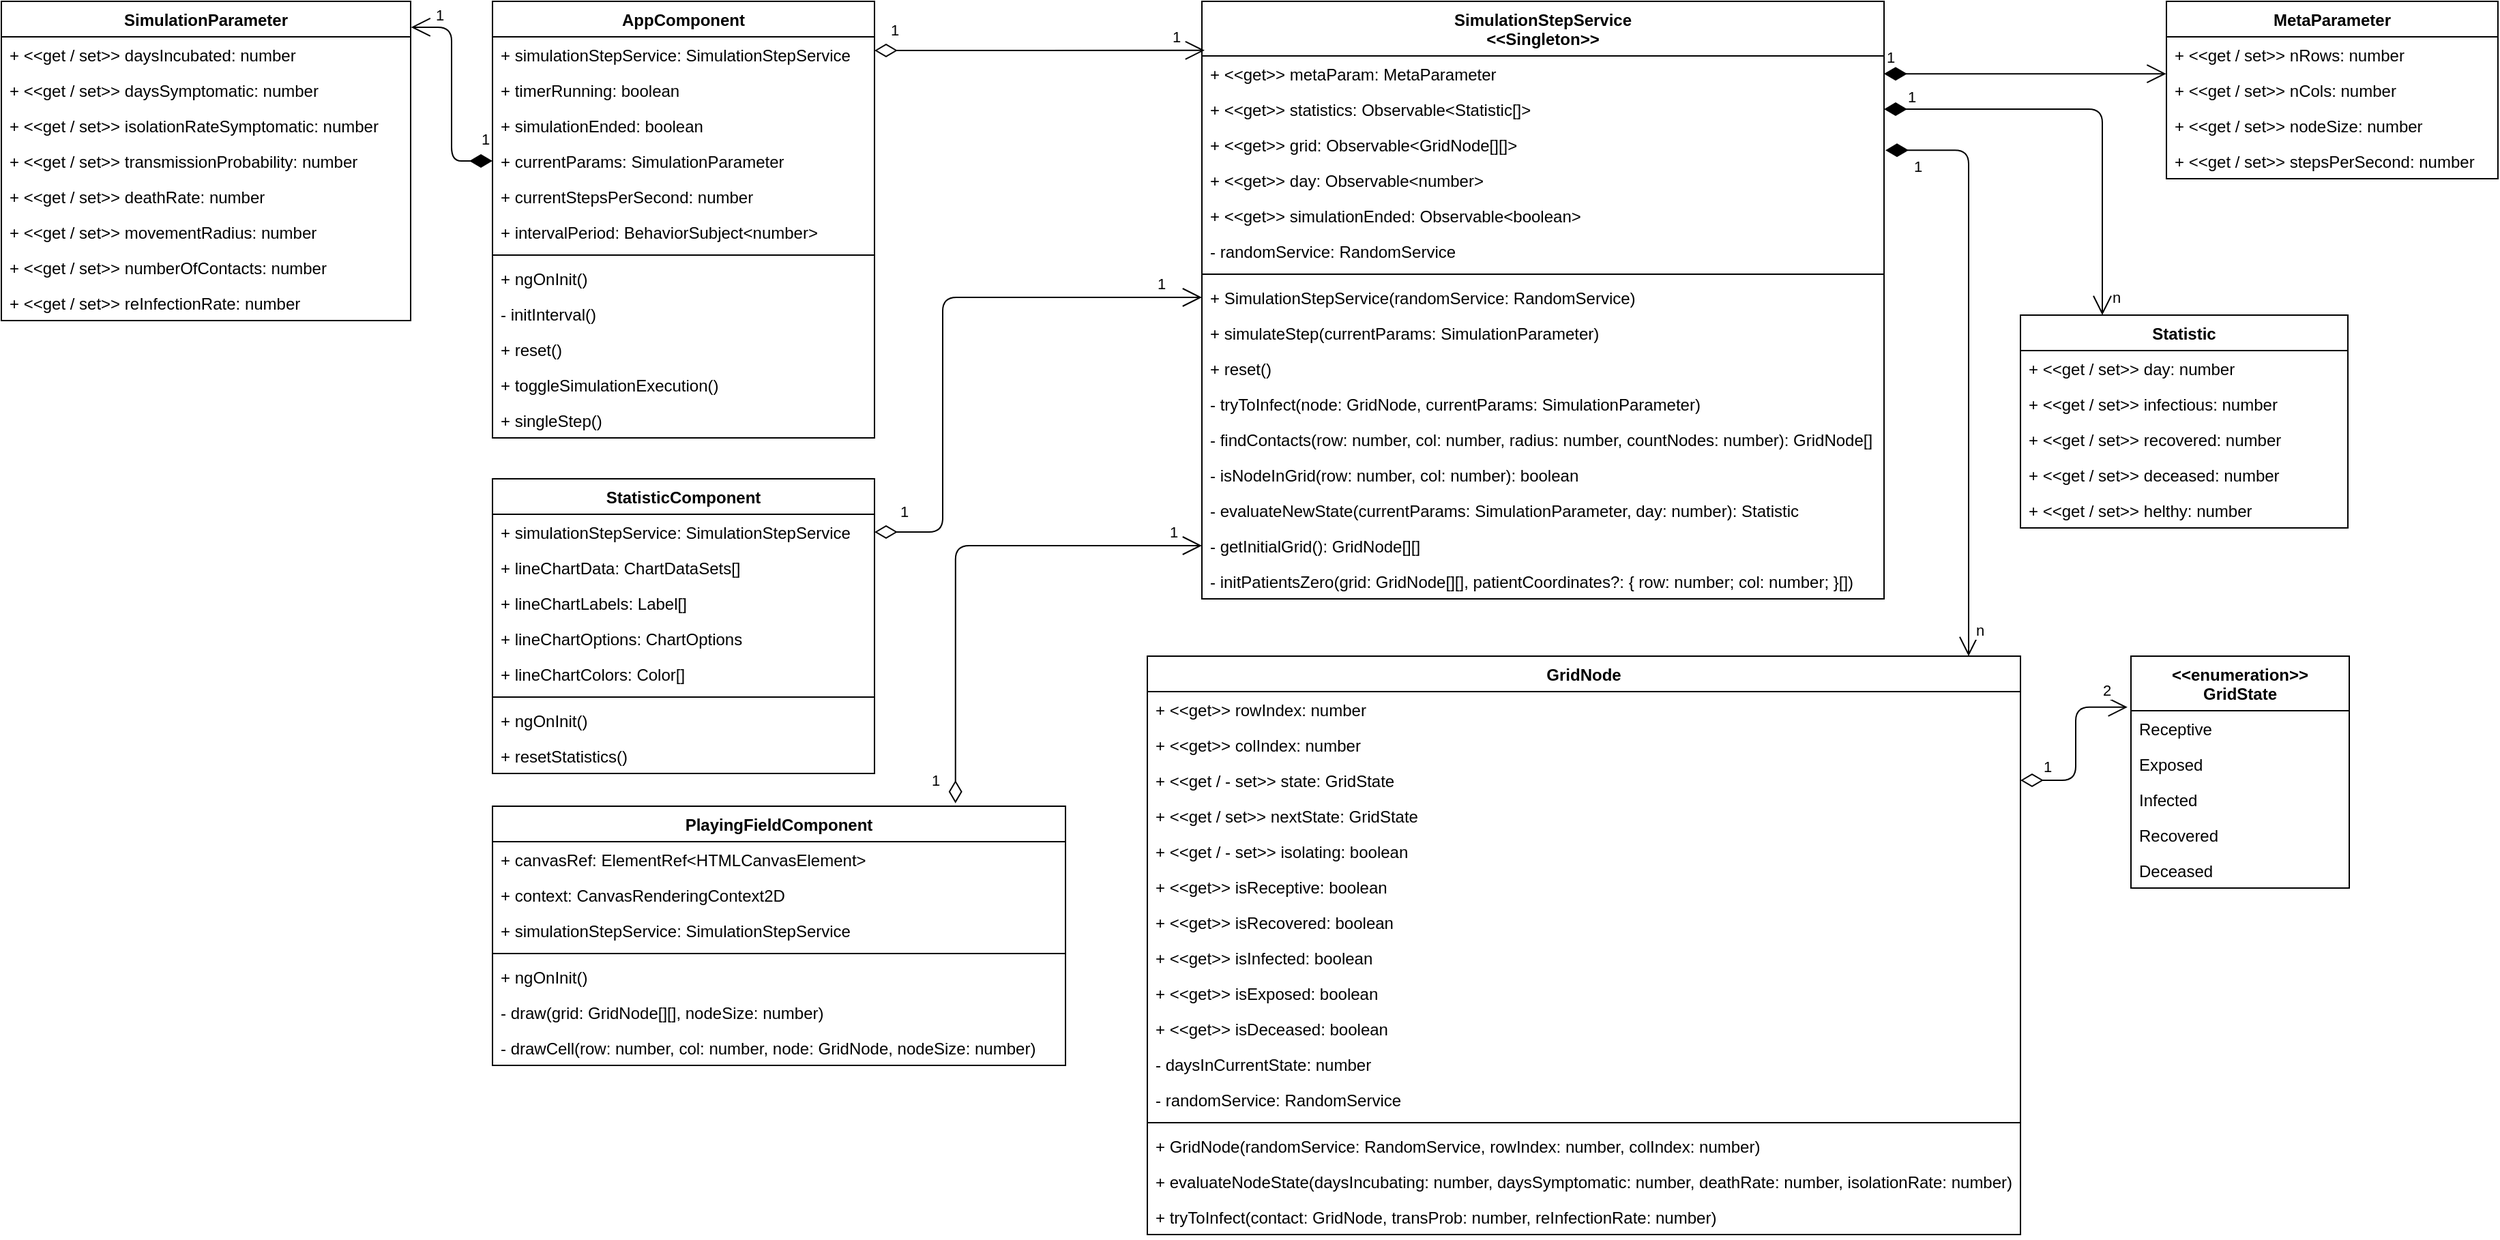 <mxfile version="14.6.1" type="github">
  <diagram id="C5RBs43oDa-KdzZeNtuy" name="Page-1">
    <mxGraphModel dx="1422" dy="737" grid="1" gridSize="10" guides="1" tooltips="1" connect="1" arrows="1" fold="1" page="1" pageScale="1" pageWidth="827" pageHeight="1169" math="0" shadow="0">
      <root>
        <mxCell id="WIyWlLk6GJQsqaUBKTNV-0" />
        <mxCell id="WIyWlLk6GJQsqaUBKTNV-1" parent="WIyWlLk6GJQsqaUBKTNV-0" />
        <mxCell id="zkfFHV4jXpPFQw0GAbJ--0" value="SimulationStepService&#xa;&lt;&lt;Singleton&gt;&gt;" style="swimlane;fontStyle=1;align=center;verticalAlign=middle;childLayout=stackLayout;horizontal=1;startSize=40;horizontalStack=0;resizeParent=1;resizeLast=0;collapsible=1;marginBottom=0;rounded=0;shadow=0;strokeWidth=1;" parent="WIyWlLk6GJQsqaUBKTNV-1" vertex="1">
          <mxGeometry x="920" y="40" width="500" height="438" as="geometry">
            <mxRectangle x="230" y="140" width="160" height="26" as="alternateBounds" />
          </mxGeometry>
        </mxCell>
        <mxCell id="zkfFHV4jXpPFQw0GAbJ--1" value="+ &lt;&lt;get&gt;&gt; metaParam: MetaParameter" style="text;align=left;verticalAlign=top;spacingLeft=4;spacingRight=4;overflow=hidden;rotatable=0;points=[[0,0.5],[1,0.5]];portConstraint=eastwest;" parent="zkfFHV4jXpPFQw0GAbJ--0" vertex="1">
          <mxGeometry y="40" width="500" height="26" as="geometry" />
        </mxCell>
        <mxCell id="zkfFHV4jXpPFQw0GAbJ--3" value="+ &lt;&lt;get&gt;&gt; statistics: Observable&lt;Statistic[]&gt;" style="text;align=left;verticalAlign=top;spacingLeft=4;spacingRight=4;overflow=hidden;rotatable=0;points=[[0,0.5],[1,0.5]];portConstraint=eastwest;rounded=0;shadow=0;html=0;" parent="zkfFHV4jXpPFQw0GAbJ--0" vertex="1">
          <mxGeometry y="66" width="500" height="26" as="geometry" />
        </mxCell>
        <mxCell id="zkfFHV4jXpPFQw0GAbJ--2" value="+ &lt;&lt;get&gt;&gt; grid: Observable&lt;GridNode[][]&gt;" style="text;align=left;verticalAlign=top;spacingLeft=4;spacingRight=4;overflow=hidden;rotatable=0;points=[[0,0.5],[1,0.5]];portConstraint=eastwest;rounded=0;shadow=0;html=0;" parent="zkfFHV4jXpPFQw0GAbJ--0" vertex="1">
          <mxGeometry y="92" width="500" height="26" as="geometry" />
        </mxCell>
        <mxCell id="AWbRzxWS0B0H6EIGnxXm-1" value="+ &lt;&lt;get&gt;&gt; day: Observable&lt;number&gt;" style="text;align=left;verticalAlign=top;spacingLeft=4;spacingRight=4;overflow=hidden;rotatable=0;points=[[0,0.5],[1,0.5]];portConstraint=eastwest;rounded=0;shadow=0;html=0;" parent="zkfFHV4jXpPFQw0GAbJ--0" vertex="1">
          <mxGeometry y="118" width="500" height="26" as="geometry" />
        </mxCell>
        <mxCell id="AWbRzxWS0B0H6EIGnxXm-2" value="+ &lt;&lt;get&gt;&gt; simulationEnded: Observable&lt;boolean&gt;" style="text;align=left;verticalAlign=top;spacingLeft=4;spacingRight=4;overflow=hidden;rotatable=0;points=[[0,0.5],[1,0.5]];portConstraint=eastwest;rounded=0;shadow=0;html=0;" parent="zkfFHV4jXpPFQw0GAbJ--0" vertex="1">
          <mxGeometry y="144" width="500" height="26" as="geometry" />
        </mxCell>
        <mxCell id="aLVi4KaqNqjyKkIPGDLc-35" value="- randomService: RandomService" style="text;align=left;verticalAlign=top;spacingLeft=4;spacingRight=4;overflow=hidden;rotatable=0;points=[[0,0.5],[1,0.5]];portConstraint=eastwest;rounded=0;shadow=0;html=0;" parent="zkfFHV4jXpPFQw0GAbJ--0" vertex="1">
          <mxGeometry y="170" width="500" height="26" as="geometry" />
        </mxCell>
        <mxCell id="AWbRzxWS0B0H6EIGnxXm-7" value="" style="line;strokeWidth=1;fillColor=none;align=left;verticalAlign=middle;spacingTop=-1;spacingLeft=3;spacingRight=3;rotatable=0;labelPosition=right;points=[];portConstraint=eastwest;" parent="zkfFHV4jXpPFQw0GAbJ--0" vertex="1">
          <mxGeometry y="196" width="500" height="8" as="geometry" />
        </mxCell>
        <mxCell id="aLVi4KaqNqjyKkIPGDLc-34" value="+ SimulationStepService(randomService: RandomService)" style="text;align=left;verticalAlign=top;spacingLeft=4;spacingRight=4;overflow=hidden;rotatable=0;points=[[0,0.5],[1,0.5]];portConstraint=eastwest;rounded=0;shadow=0;html=0;" parent="zkfFHV4jXpPFQw0GAbJ--0" vertex="1">
          <mxGeometry y="204" width="500" height="26" as="geometry" />
        </mxCell>
        <mxCell id="AWbRzxWS0B0H6EIGnxXm-9" value="+ simulateStep(currentParams: SimulationParameter)" style="text;align=left;verticalAlign=top;spacingLeft=4;spacingRight=4;overflow=hidden;rotatable=0;points=[[0,0.5],[1,0.5]];portConstraint=eastwest;rounded=0;shadow=0;html=0;" parent="zkfFHV4jXpPFQw0GAbJ--0" vertex="1">
          <mxGeometry y="230" width="500" height="26" as="geometry" />
        </mxCell>
        <mxCell id="AWbRzxWS0B0H6EIGnxXm-10" value="+ reset()" style="text;align=left;verticalAlign=top;spacingLeft=4;spacingRight=4;overflow=hidden;rotatable=0;points=[[0,0.5],[1,0.5]];portConstraint=eastwest;rounded=0;shadow=0;html=0;" parent="zkfFHV4jXpPFQw0GAbJ--0" vertex="1">
          <mxGeometry y="256" width="500" height="26" as="geometry" />
        </mxCell>
        <mxCell id="AWbRzxWS0B0H6EIGnxXm-11" value="- tryToInfect(node: GridNode, currentParams: SimulationParameter)" style="text;align=left;verticalAlign=top;spacingLeft=4;spacingRight=4;overflow=hidden;rotatable=0;points=[[0,0.5],[1,0.5]];portConstraint=eastwest;rounded=0;shadow=0;html=0;" parent="zkfFHV4jXpPFQw0GAbJ--0" vertex="1">
          <mxGeometry y="282" width="500" height="26" as="geometry" />
        </mxCell>
        <mxCell id="AWbRzxWS0B0H6EIGnxXm-12" value="- findContacts(row: number, col: number, radius: number, countNodes: number): GridNode[]" style="text;align=left;verticalAlign=top;spacingLeft=4;spacingRight=4;overflow=hidden;rotatable=0;points=[[0,0.5],[1,0.5]];portConstraint=eastwest;rounded=0;shadow=0;html=0;" parent="zkfFHV4jXpPFQw0GAbJ--0" vertex="1">
          <mxGeometry y="308" width="500" height="26" as="geometry" />
        </mxCell>
        <mxCell id="AWbRzxWS0B0H6EIGnxXm-14" value="- isNodeInGrid(row: number, col: number): boolean" style="text;align=left;verticalAlign=top;spacingLeft=4;spacingRight=4;overflow=hidden;rotatable=0;points=[[0,0.5],[1,0.5]];portConstraint=eastwest;rounded=0;shadow=0;html=0;" parent="zkfFHV4jXpPFQw0GAbJ--0" vertex="1">
          <mxGeometry y="334" width="500" height="26" as="geometry" />
        </mxCell>
        <mxCell id="AWbRzxWS0B0H6EIGnxXm-15" value="- evaluateNewState(currentParams: SimulationParameter, day: number): Statistic" style="text;align=left;verticalAlign=top;spacingLeft=4;spacingRight=4;overflow=hidden;rotatable=0;points=[[0,0.5],[1,0.5]];portConstraint=eastwest;rounded=0;shadow=0;html=0;" parent="zkfFHV4jXpPFQw0GAbJ--0" vertex="1">
          <mxGeometry y="360" width="500" height="26" as="geometry" />
        </mxCell>
        <mxCell id="AWbRzxWS0B0H6EIGnxXm-16" value="- getInitialGrid(): GridNode[][]" style="text;align=left;verticalAlign=top;spacingLeft=4;spacingRight=4;overflow=hidden;rotatable=0;points=[[0,0.5],[1,0.5]];portConstraint=eastwest;rounded=0;shadow=0;html=0;" parent="zkfFHV4jXpPFQw0GAbJ--0" vertex="1">
          <mxGeometry y="386" width="500" height="26" as="geometry" />
        </mxCell>
        <mxCell id="AWbRzxWS0B0H6EIGnxXm-17" value="- initPatientsZero(grid: GridNode[][], patientCoordinates?: { row: number; col: number; }[])" style="text;align=left;verticalAlign=top;spacingLeft=4;spacingRight=4;overflow=hidden;rotatable=0;points=[[0,0.5],[1,0.5]];portConstraint=eastwest;rounded=0;shadow=0;html=0;" parent="zkfFHV4jXpPFQw0GAbJ--0" vertex="1">
          <mxGeometry y="412" width="500" height="26" as="geometry" />
        </mxCell>
        <mxCell id="aLVi4KaqNqjyKkIPGDLc-0" value="GridNode" style="swimlane;fontStyle=1;align=center;verticalAlign=top;childLayout=stackLayout;horizontal=1;startSize=26;horizontalStack=0;resizeParent=1;resizeParentMax=0;resizeLast=0;collapsible=1;marginBottom=0;" parent="WIyWlLk6GJQsqaUBKTNV-1" vertex="1">
          <mxGeometry x="880" y="520" width="640" height="424" as="geometry" />
        </mxCell>
        <mxCell id="aLVi4KaqNqjyKkIPGDLc-1" value="+ &lt;&lt;get&gt;&gt; rowIndex: number" style="text;strokeColor=none;fillColor=none;align=left;verticalAlign=top;spacingLeft=4;spacingRight=4;overflow=hidden;rotatable=0;points=[[0,0.5],[1,0.5]];portConstraint=eastwest;" parent="aLVi4KaqNqjyKkIPGDLc-0" vertex="1">
          <mxGeometry y="26" width="640" height="26" as="geometry" />
        </mxCell>
        <mxCell id="aLVi4KaqNqjyKkIPGDLc-4" value="+ &lt;&lt;get&gt;&gt; colIndex: number" style="text;strokeColor=none;fillColor=none;align=left;verticalAlign=top;spacingLeft=4;spacingRight=4;overflow=hidden;rotatable=0;points=[[0,0.5],[1,0.5]];portConstraint=eastwest;" parent="aLVi4KaqNqjyKkIPGDLc-0" vertex="1">
          <mxGeometry y="52" width="640" height="26" as="geometry" />
        </mxCell>
        <mxCell id="aLVi4KaqNqjyKkIPGDLc-6" value="+ &lt;&lt;get / - set&gt;&gt; state: GridState" style="text;strokeColor=none;fillColor=none;align=left;verticalAlign=top;spacingLeft=4;spacingRight=4;overflow=hidden;rotatable=0;points=[[0,0.5],[1,0.5]];portConstraint=eastwest;" parent="aLVi4KaqNqjyKkIPGDLc-0" vertex="1">
          <mxGeometry y="78" width="640" height="26" as="geometry" />
        </mxCell>
        <mxCell id="aLVi4KaqNqjyKkIPGDLc-7" value="+ &lt;&lt;get / set&gt;&gt; nextState: GridState" style="text;strokeColor=none;fillColor=none;align=left;verticalAlign=top;spacingLeft=4;spacingRight=4;overflow=hidden;rotatable=0;points=[[0,0.5],[1,0.5]];portConstraint=eastwest;" parent="aLVi4KaqNqjyKkIPGDLc-0" vertex="1">
          <mxGeometry y="104" width="640" height="26" as="geometry" />
        </mxCell>
        <mxCell id="aLVi4KaqNqjyKkIPGDLc-8" value="+ &lt;&lt;get / - set&gt;&gt; isolating: boolean" style="text;strokeColor=none;fillColor=none;align=left;verticalAlign=top;spacingLeft=4;spacingRight=4;overflow=hidden;rotatable=0;points=[[0,0.5],[1,0.5]];portConstraint=eastwest;" parent="aLVi4KaqNqjyKkIPGDLc-0" vertex="1">
          <mxGeometry y="130" width="640" height="26" as="geometry" />
        </mxCell>
        <mxCell id="4_5QAcF1ilA4Uk-NDRQo-2" value="+ &lt;&lt;get&gt;&gt; isReceptive: boolean" style="text;strokeColor=none;fillColor=none;align=left;verticalAlign=top;spacingLeft=4;spacingRight=4;overflow=hidden;rotatable=0;points=[[0,0.5],[1,0.5]];portConstraint=eastwest;" vertex="1" parent="aLVi4KaqNqjyKkIPGDLc-0">
          <mxGeometry y="156" width="640" height="26" as="geometry" />
        </mxCell>
        <mxCell id="4_5QAcF1ilA4Uk-NDRQo-6" value="+ &lt;&lt;get&gt;&gt; isRecovered: boolean" style="text;strokeColor=none;fillColor=none;align=left;verticalAlign=top;spacingLeft=4;spacingRight=4;overflow=hidden;rotatable=0;points=[[0,0.5],[1,0.5]];portConstraint=eastwest;" vertex="1" parent="aLVi4KaqNqjyKkIPGDLc-0">
          <mxGeometry y="182" width="640" height="26" as="geometry" />
        </mxCell>
        <mxCell id="4_5QAcF1ilA4Uk-NDRQo-5" value="+ &lt;&lt;get&gt;&gt; isInfected: boolean" style="text;strokeColor=none;fillColor=none;align=left;verticalAlign=top;spacingLeft=4;spacingRight=4;overflow=hidden;rotatable=0;points=[[0,0.5],[1,0.5]];portConstraint=eastwest;" vertex="1" parent="aLVi4KaqNqjyKkIPGDLc-0">
          <mxGeometry y="208" width="640" height="26" as="geometry" />
        </mxCell>
        <mxCell id="4_5QAcF1ilA4Uk-NDRQo-3" value="+ &lt;&lt;get&gt;&gt; isExposed: boolean" style="text;strokeColor=none;fillColor=none;align=left;verticalAlign=top;spacingLeft=4;spacingRight=4;overflow=hidden;rotatable=0;points=[[0,0.5],[1,0.5]];portConstraint=eastwest;" vertex="1" parent="aLVi4KaqNqjyKkIPGDLc-0">
          <mxGeometry y="234" width="640" height="26" as="geometry" />
        </mxCell>
        <mxCell id="4_5QAcF1ilA4Uk-NDRQo-7" value="+ &lt;&lt;get&gt;&gt; isDeceased: boolean" style="text;strokeColor=none;fillColor=none;align=left;verticalAlign=top;spacingLeft=4;spacingRight=4;overflow=hidden;rotatable=0;points=[[0,0.5],[1,0.5]];portConstraint=eastwest;" vertex="1" parent="aLVi4KaqNqjyKkIPGDLc-0">
          <mxGeometry y="260" width="640" height="26" as="geometry" />
        </mxCell>
        <mxCell id="aLVi4KaqNqjyKkIPGDLc-5" value="- daysInCurrentState: number" style="text;strokeColor=none;fillColor=none;align=left;verticalAlign=top;spacingLeft=4;spacingRight=4;overflow=hidden;rotatable=0;points=[[0,0.5],[1,0.5]];portConstraint=eastwest;" parent="aLVi4KaqNqjyKkIPGDLc-0" vertex="1">
          <mxGeometry y="286" width="640" height="26" as="geometry" />
        </mxCell>
        <mxCell id="tBewCI3huHk9tqSNveaY-17" value="- randomService: RandomService" style="text;strokeColor=none;fillColor=none;align=left;verticalAlign=top;spacingLeft=4;spacingRight=4;overflow=hidden;rotatable=0;points=[[0,0.5],[1,0.5]];portConstraint=eastwest;" parent="aLVi4KaqNqjyKkIPGDLc-0" vertex="1">
          <mxGeometry y="312" width="640" height="26" as="geometry" />
        </mxCell>
        <mxCell id="aLVi4KaqNqjyKkIPGDLc-12" value="" style="line;strokeWidth=1;fillColor=none;align=left;verticalAlign=middle;spacingTop=-1;spacingLeft=3;spacingRight=3;rotatable=0;labelPosition=right;points=[];portConstraint=eastwest;" parent="aLVi4KaqNqjyKkIPGDLc-0" vertex="1">
          <mxGeometry y="338" width="640" height="8" as="geometry" />
        </mxCell>
        <mxCell id="aLVi4KaqNqjyKkIPGDLc-9" value="+ GridNode(randomService: RandomService, rowIndex: number, colIndex: number)" style="text;strokeColor=none;fillColor=none;align=left;verticalAlign=top;spacingLeft=4;spacingRight=4;overflow=hidden;rotatable=0;points=[[0,0.5],[1,0.5]];portConstraint=eastwest;" parent="aLVi4KaqNqjyKkIPGDLc-0" vertex="1">
          <mxGeometry y="346" width="640" height="26" as="geometry" />
        </mxCell>
        <mxCell id="aLVi4KaqNqjyKkIPGDLc-10" value="+ evaluateNodeState(daysIncubating: number, daysSymptomatic: number, deathRate: number, isolationRate: number)" style="text;strokeColor=none;fillColor=none;align=left;verticalAlign=top;spacingLeft=4;spacingRight=4;overflow=hidden;rotatable=0;points=[[0,0.5],[1,0.5]];portConstraint=eastwest;" parent="aLVi4KaqNqjyKkIPGDLc-0" vertex="1">
          <mxGeometry y="372" width="640" height="26" as="geometry" />
        </mxCell>
        <mxCell id="aLVi4KaqNqjyKkIPGDLc-11" value="+ tryToInfect(contact: GridNode, transProb: number, reInfectionRate: number)" style="text;strokeColor=none;fillColor=none;align=left;verticalAlign=top;spacingLeft=4;spacingRight=4;overflow=hidden;rotatable=0;points=[[0,0.5],[1,0.5]];portConstraint=eastwest;" parent="aLVi4KaqNqjyKkIPGDLc-0" vertex="1">
          <mxGeometry y="398" width="640" height="26" as="geometry" />
        </mxCell>
        <mxCell id="aLVi4KaqNqjyKkIPGDLc-13" value="Statistic" style="swimlane;fontStyle=1;align=center;verticalAlign=top;childLayout=stackLayout;horizontal=1;startSize=26;horizontalStack=0;resizeParent=1;resizeParentMax=0;resizeLast=0;collapsible=1;marginBottom=0;" parent="WIyWlLk6GJQsqaUBKTNV-1" vertex="1">
          <mxGeometry x="1520" y="270" width="240" height="156" as="geometry" />
        </mxCell>
        <mxCell id="aLVi4KaqNqjyKkIPGDLc-14" value="+ &lt;&lt;get / set&gt;&gt; day: number" style="text;strokeColor=none;fillColor=none;align=left;verticalAlign=top;spacingLeft=4;spacingRight=4;overflow=hidden;rotatable=0;points=[[0,0.5],[1,0.5]];portConstraint=eastwest;" parent="aLVi4KaqNqjyKkIPGDLc-13" vertex="1">
          <mxGeometry y="26" width="240" height="26" as="geometry" />
        </mxCell>
        <mxCell id="aLVi4KaqNqjyKkIPGDLc-40" value="+ &lt;&lt;get / set&gt;&gt; infectious: number" style="text;strokeColor=none;fillColor=none;align=left;verticalAlign=top;spacingLeft=4;spacingRight=4;overflow=hidden;rotatable=0;points=[[0,0.5],[1,0.5]];portConstraint=eastwest;" parent="aLVi4KaqNqjyKkIPGDLc-13" vertex="1">
          <mxGeometry y="52" width="240" height="26" as="geometry" />
        </mxCell>
        <mxCell id="aLVi4KaqNqjyKkIPGDLc-41" value="+ &lt;&lt;get / set&gt;&gt; recovered: number" style="text;strokeColor=none;fillColor=none;align=left;verticalAlign=top;spacingLeft=4;spacingRight=4;overflow=hidden;rotatable=0;points=[[0,0.5],[1,0.5]];portConstraint=eastwest;" parent="aLVi4KaqNqjyKkIPGDLc-13" vertex="1">
          <mxGeometry y="78" width="240" height="26" as="geometry" />
        </mxCell>
        <mxCell id="aLVi4KaqNqjyKkIPGDLc-42" value="+ &lt;&lt;get / set&gt;&gt; deceased: number" style="text;strokeColor=none;fillColor=none;align=left;verticalAlign=top;spacingLeft=4;spacingRight=4;overflow=hidden;rotatable=0;points=[[0,0.5],[1,0.5]];portConstraint=eastwest;" parent="aLVi4KaqNqjyKkIPGDLc-13" vertex="1">
          <mxGeometry y="104" width="240" height="26" as="geometry" />
        </mxCell>
        <mxCell id="aLVi4KaqNqjyKkIPGDLc-43" value="+ &lt;&lt;get / set&gt;&gt; helthy: number" style="text;strokeColor=none;fillColor=none;align=left;verticalAlign=top;spacingLeft=4;spacingRight=4;overflow=hidden;rotatable=0;points=[[0,0.5],[1,0.5]];portConstraint=eastwest;" parent="aLVi4KaqNqjyKkIPGDLc-13" vertex="1">
          <mxGeometry y="130" width="240" height="26" as="geometry" />
        </mxCell>
        <mxCell id="aLVi4KaqNqjyKkIPGDLc-45" style="edgeStyle=orthogonalEdgeStyle;rounded=1;orthogonalLoop=1;jettySize=auto;html=1;align=left;verticalAlign=bottom;endArrow=open;endSize=12;startFill=1;startArrow=diamondThin;startSize=14;entryX=0.25;entryY=0;entryDx=0;entryDy=0;" parent="WIyWlLk6GJQsqaUBKTNV-1" source="zkfFHV4jXpPFQw0GAbJ--3" target="aLVi4KaqNqjyKkIPGDLc-13" edge="1">
          <mxGeometry relative="1" as="geometry">
            <mxPoint x="1577" y="240" as="targetPoint" />
            <Array as="points">
              <mxPoint x="1580" y="119" />
            </Array>
          </mxGeometry>
        </mxCell>
        <mxCell id="tBewCI3huHk9tqSNveaY-76" value="1" style="edgeLabel;html=1;align=center;verticalAlign=middle;resizable=0;points=[];" parent="aLVi4KaqNqjyKkIPGDLc-45" vertex="1" connectable="0">
          <mxGeometry x="-0.93" y="-2" relative="1" as="geometry">
            <mxPoint x="9" y="-11" as="offset" />
          </mxGeometry>
        </mxCell>
        <mxCell id="tBewCI3huHk9tqSNveaY-80" value="n" style="edgeLabel;html=1;align=center;verticalAlign=middle;resizable=0;points=[];" parent="aLVi4KaqNqjyKkIPGDLc-45" vertex="1" connectable="0">
          <mxGeometry x="0.912" y="1" relative="1" as="geometry">
            <mxPoint x="9" as="offset" />
          </mxGeometry>
        </mxCell>
        <mxCell id="tBewCI3huHk9tqSNveaY-0" value="MetaParameter" style="swimlane;fontStyle=1;align=center;verticalAlign=top;childLayout=stackLayout;horizontal=1;startSize=26;horizontalStack=0;resizeParent=1;resizeParentMax=0;resizeLast=0;collapsible=1;marginBottom=0;" parent="WIyWlLk6GJQsqaUBKTNV-1" vertex="1">
          <mxGeometry x="1627" y="40" width="243" height="130" as="geometry" />
        </mxCell>
        <mxCell id="tBewCI3huHk9tqSNveaY-1" value="+ &lt;&lt;get / set&gt;&gt; nRows: number" style="text;strokeColor=none;fillColor=none;align=left;verticalAlign=top;spacingLeft=4;spacingRight=4;overflow=hidden;rotatable=0;points=[[0,0.5],[1,0.5]];portConstraint=eastwest;" parent="tBewCI3huHk9tqSNveaY-0" vertex="1">
          <mxGeometry y="26" width="243" height="26" as="geometry" />
        </mxCell>
        <mxCell id="tBewCI3huHk9tqSNveaY-4" value="+ &lt;&lt;get / set&gt;&gt; nCols: number" style="text;strokeColor=none;fillColor=none;align=left;verticalAlign=top;spacingLeft=4;spacingRight=4;overflow=hidden;rotatable=0;points=[[0,0.5],[1,0.5]];portConstraint=eastwest;" parent="tBewCI3huHk9tqSNveaY-0" vertex="1">
          <mxGeometry y="52" width="243" height="26" as="geometry" />
        </mxCell>
        <mxCell id="tBewCI3huHk9tqSNveaY-5" value="+ &lt;&lt;get / set&gt;&gt; nodeSize: number" style="text;strokeColor=none;fillColor=none;align=left;verticalAlign=top;spacingLeft=4;spacingRight=4;overflow=hidden;rotatable=0;points=[[0,0.5],[1,0.5]];portConstraint=eastwest;" parent="tBewCI3huHk9tqSNveaY-0" vertex="1">
          <mxGeometry y="78" width="243" height="26" as="geometry" />
        </mxCell>
        <mxCell id="tBewCI3huHk9tqSNveaY-6" value="+ &lt;&lt;get / set&gt;&gt; stepsPerSecond: number" style="text;strokeColor=none;fillColor=none;align=left;verticalAlign=top;spacingLeft=4;spacingRight=4;overflow=hidden;rotatable=0;points=[[0,0.5],[1,0.5]];portConstraint=eastwest;" parent="tBewCI3huHk9tqSNveaY-0" vertex="1">
          <mxGeometry y="104" width="243" height="26" as="geometry" />
        </mxCell>
        <mxCell id="tBewCI3huHk9tqSNveaY-7" value="&lt;&lt;enumeration&gt;&gt;&#xa;GridState" style="swimlane;fontStyle=1;align=center;verticalAlign=top;childLayout=stackLayout;horizontal=1;startSize=40;horizontalStack=0;resizeParent=1;resizeParentMax=0;resizeLast=0;collapsible=1;marginBottom=0;" parent="WIyWlLk6GJQsqaUBKTNV-1" vertex="1">
          <mxGeometry x="1601" y="520" width="160" height="170" as="geometry" />
        </mxCell>
        <mxCell id="tBewCI3huHk9tqSNveaY-8" value="Receptive" style="text;strokeColor=none;fillColor=none;align=left;verticalAlign=top;spacingLeft=4;spacingRight=4;overflow=hidden;rotatable=0;points=[[0,0.5],[1,0.5]];portConstraint=eastwest;" parent="tBewCI3huHk9tqSNveaY-7" vertex="1">
          <mxGeometry y="40" width="160" height="26" as="geometry" />
        </mxCell>
        <mxCell id="tBewCI3huHk9tqSNveaY-11" value="Exposed" style="text;strokeColor=none;fillColor=none;align=left;verticalAlign=top;spacingLeft=4;spacingRight=4;overflow=hidden;rotatable=0;points=[[0,0.5],[1,0.5]];portConstraint=eastwest;" parent="tBewCI3huHk9tqSNveaY-7" vertex="1">
          <mxGeometry y="66" width="160" height="26" as="geometry" />
        </mxCell>
        <mxCell id="tBewCI3huHk9tqSNveaY-12" value="Infected" style="text;strokeColor=none;fillColor=none;align=left;verticalAlign=top;spacingLeft=4;spacingRight=4;overflow=hidden;rotatable=0;points=[[0,0.5],[1,0.5]];portConstraint=eastwest;" parent="tBewCI3huHk9tqSNveaY-7" vertex="1">
          <mxGeometry y="92" width="160" height="26" as="geometry" />
        </mxCell>
        <mxCell id="tBewCI3huHk9tqSNveaY-13" value="Recovered" style="text;strokeColor=none;fillColor=none;align=left;verticalAlign=top;spacingLeft=4;spacingRight=4;overflow=hidden;rotatable=0;points=[[0,0.5],[1,0.5]];portConstraint=eastwest;" parent="tBewCI3huHk9tqSNveaY-7" vertex="1">
          <mxGeometry y="118" width="160" height="26" as="geometry" />
        </mxCell>
        <mxCell id="tBewCI3huHk9tqSNveaY-14" value="Deceased" style="text;strokeColor=none;fillColor=none;align=left;verticalAlign=top;spacingLeft=4;spacingRight=4;overflow=hidden;rotatable=0;points=[[0,0.5],[1,0.5]];portConstraint=eastwest;" parent="tBewCI3huHk9tqSNveaY-7" vertex="1">
          <mxGeometry y="144" width="160" height="26" as="geometry" />
        </mxCell>
        <mxCell id="tBewCI3huHk9tqSNveaY-18" value="AppComponent" style="swimlane;fontStyle=1;align=center;verticalAlign=top;childLayout=stackLayout;horizontal=1;startSize=26;horizontalStack=0;resizeParent=1;resizeParentMax=0;resizeLast=0;collapsible=1;marginBottom=0;" parent="WIyWlLk6GJQsqaUBKTNV-1" vertex="1">
          <mxGeometry x="400" y="40" width="280" height="320" as="geometry" />
        </mxCell>
        <mxCell id="tBewCI3huHk9tqSNveaY-26" value="+ simulationStepService: SimulationStepService" style="text;strokeColor=none;fillColor=none;align=left;verticalAlign=top;spacingLeft=4;spacingRight=4;overflow=hidden;rotatable=0;points=[[0,0.5],[1,0.5]];portConstraint=eastwest;" parent="tBewCI3huHk9tqSNveaY-18" vertex="1">
          <mxGeometry y="26" width="280" height="26" as="geometry" />
        </mxCell>
        <mxCell id="tBewCI3huHk9tqSNveaY-19" value="+ timerRunning: boolean" style="text;strokeColor=none;fillColor=none;align=left;verticalAlign=top;spacingLeft=4;spacingRight=4;overflow=hidden;rotatable=0;points=[[0,0.5],[1,0.5]];portConstraint=eastwest;" parent="tBewCI3huHk9tqSNveaY-18" vertex="1">
          <mxGeometry y="52" width="280" height="26" as="geometry" />
        </mxCell>
        <mxCell id="tBewCI3huHk9tqSNveaY-22" value="+ simulationEnded: boolean" style="text;strokeColor=none;fillColor=none;align=left;verticalAlign=top;spacingLeft=4;spacingRight=4;overflow=hidden;rotatable=0;points=[[0,0.5],[1,0.5]];portConstraint=eastwest;" parent="tBewCI3huHk9tqSNveaY-18" vertex="1">
          <mxGeometry y="78" width="280" height="26" as="geometry" />
        </mxCell>
        <mxCell id="tBewCI3huHk9tqSNveaY-23" value="+ currentParams: SimulationParameter" style="text;strokeColor=none;fillColor=none;align=left;verticalAlign=top;spacingLeft=4;spacingRight=4;overflow=hidden;rotatable=0;points=[[0,0.5],[1,0.5]];portConstraint=eastwest;" parent="tBewCI3huHk9tqSNveaY-18" vertex="1">
          <mxGeometry y="104" width="280" height="26" as="geometry" />
        </mxCell>
        <mxCell id="tBewCI3huHk9tqSNveaY-24" value="+ currentStepsPerSecond: number" style="text;strokeColor=none;fillColor=none;align=left;verticalAlign=top;spacingLeft=4;spacingRight=4;overflow=hidden;rotatable=0;points=[[0,0.5],[1,0.5]];portConstraint=eastwest;" parent="tBewCI3huHk9tqSNveaY-18" vertex="1">
          <mxGeometry y="130" width="280" height="26" as="geometry" />
        </mxCell>
        <mxCell id="tBewCI3huHk9tqSNveaY-25" value="+ intervalPeriod: BehaviorSubject&lt;number&gt;" style="text;strokeColor=none;fillColor=none;align=left;verticalAlign=top;spacingLeft=4;spacingRight=4;overflow=hidden;rotatable=0;points=[[0,0.5],[1,0.5]];portConstraint=eastwest;" parent="tBewCI3huHk9tqSNveaY-18" vertex="1">
          <mxGeometry y="156" width="280" height="26" as="geometry" />
        </mxCell>
        <mxCell id="tBewCI3huHk9tqSNveaY-32" value="" style="line;strokeWidth=1;fillColor=none;align=left;verticalAlign=middle;spacingTop=-1;spacingLeft=3;spacingRight=3;rotatable=0;labelPosition=right;points=[];portConstraint=eastwest;" parent="tBewCI3huHk9tqSNveaY-18" vertex="1">
          <mxGeometry y="182" width="280" height="8" as="geometry" />
        </mxCell>
        <mxCell id="tBewCI3huHk9tqSNveaY-27" value="+ ngOnInit()" style="text;strokeColor=none;fillColor=none;align=left;verticalAlign=top;spacingLeft=4;spacingRight=4;overflow=hidden;rotatable=0;points=[[0,0.5],[1,0.5]];portConstraint=eastwest;" parent="tBewCI3huHk9tqSNveaY-18" vertex="1">
          <mxGeometry y="190" width="280" height="26" as="geometry" />
        </mxCell>
        <mxCell id="tBewCI3huHk9tqSNveaY-28" value="- initInterval()" style="text;strokeColor=none;fillColor=none;align=left;verticalAlign=top;spacingLeft=4;spacingRight=4;overflow=hidden;rotatable=0;points=[[0,0.5],[1,0.5]];portConstraint=eastwest;" parent="tBewCI3huHk9tqSNveaY-18" vertex="1">
          <mxGeometry y="216" width="280" height="26" as="geometry" />
        </mxCell>
        <mxCell id="tBewCI3huHk9tqSNveaY-29" value="+ reset()" style="text;strokeColor=none;fillColor=none;align=left;verticalAlign=top;spacingLeft=4;spacingRight=4;overflow=hidden;rotatable=0;points=[[0,0.5],[1,0.5]];portConstraint=eastwest;" parent="tBewCI3huHk9tqSNveaY-18" vertex="1">
          <mxGeometry y="242" width="280" height="26" as="geometry" />
        </mxCell>
        <mxCell id="tBewCI3huHk9tqSNveaY-30" value="+ toggleSimulationExecution()" style="text;strokeColor=none;fillColor=none;align=left;verticalAlign=top;spacingLeft=4;spacingRight=4;overflow=hidden;rotatable=0;points=[[0,0.5],[1,0.5]];portConstraint=eastwest;" parent="tBewCI3huHk9tqSNveaY-18" vertex="1">
          <mxGeometry y="268" width="280" height="26" as="geometry" />
        </mxCell>
        <mxCell id="tBewCI3huHk9tqSNveaY-31" value="+ singleStep()" style="text;strokeColor=none;fillColor=none;align=left;verticalAlign=top;spacingLeft=4;spacingRight=4;overflow=hidden;rotatable=0;points=[[0,0.5],[1,0.5]];portConstraint=eastwest;" parent="tBewCI3huHk9tqSNveaY-18" vertex="1">
          <mxGeometry y="294" width="280" height="26" as="geometry" />
        </mxCell>
        <mxCell id="tBewCI3huHk9tqSNveaY-33" value="StatisticComponent" style="swimlane;fontStyle=1;align=center;verticalAlign=top;childLayout=stackLayout;horizontal=1;startSize=26;horizontalStack=0;resizeParent=1;resizeParentMax=0;resizeLast=0;collapsible=1;marginBottom=0;" parent="WIyWlLk6GJQsqaUBKTNV-1" vertex="1">
          <mxGeometry x="400" y="390" width="280" height="216" as="geometry" />
        </mxCell>
        <mxCell id="tBewCI3huHk9tqSNveaY-39" value="+ simulationStepService: SimulationStepService" style="text;strokeColor=none;fillColor=none;align=left;verticalAlign=top;spacingLeft=4;spacingRight=4;overflow=hidden;rotatable=0;points=[[0,0.5],[1,0.5]];portConstraint=eastwest;" parent="tBewCI3huHk9tqSNveaY-33" vertex="1">
          <mxGeometry y="26" width="280" height="26" as="geometry" />
        </mxCell>
        <mxCell id="tBewCI3huHk9tqSNveaY-34" value="+ lineChartData: ChartDataSets[]" style="text;strokeColor=none;fillColor=none;align=left;verticalAlign=top;spacingLeft=4;spacingRight=4;overflow=hidden;rotatable=0;points=[[0,0.5],[1,0.5]];portConstraint=eastwest;" parent="tBewCI3huHk9tqSNveaY-33" vertex="1">
          <mxGeometry y="52" width="280" height="26" as="geometry" />
        </mxCell>
        <mxCell id="tBewCI3huHk9tqSNveaY-35" value="+ lineChartLabels: Label[]" style="text;strokeColor=none;fillColor=none;align=left;verticalAlign=top;spacingLeft=4;spacingRight=4;overflow=hidden;rotatable=0;points=[[0,0.5],[1,0.5]];portConstraint=eastwest;" parent="tBewCI3huHk9tqSNveaY-33" vertex="1">
          <mxGeometry y="78" width="280" height="26" as="geometry" />
        </mxCell>
        <mxCell id="tBewCI3huHk9tqSNveaY-36" value="+ lineChartOptions: ChartOptions" style="text;strokeColor=none;fillColor=none;align=left;verticalAlign=top;spacingLeft=4;spacingRight=4;overflow=hidden;rotatable=0;points=[[0,0.5],[1,0.5]];portConstraint=eastwest;" parent="tBewCI3huHk9tqSNveaY-33" vertex="1">
          <mxGeometry y="104" width="280" height="26" as="geometry" />
        </mxCell>
        <mxCell id="tBewCI3huHk9tqSNveaY-37" value="+ lineChartColors: Color[]" style="text;strokeColor=none;fillColor=none;align=left;verticalAlign=top;spacingLeft=4;spacingRight=4;overflow=hidden;rotatable=0;points=[[0,0.5],[1,0.5]];portConstraint=eastwest;" parent="tBewCI3huHk9tqSNveaY-33" vertex="1">
          <mxGeometry y="130" width="280" height="26" as="geometry" />
        </mxCell>
        <mxCell id="tBewCI3huHk9tqSNveaY-40" value="" style="line;strokeWidth=1;fillColor=none;align=left;verticalAlign=middle;spacingTop=-1;spacingLeft=3;spacingRight=3;rotatable=0;labelPosition=right;points=[];portConstraint=eastwest;" parent="tBewCI3huHk9tqSNveaY-33" vertex="1">
          <mxGeometry y="156" width="280" height="8" as="geometry" />
        </mxCell>
        <mxCell id="tBewCI3huHk9tqSNveaY-41" value="+ ngOnInit()" style="text;strokeColor=none;fillColor=none;align=left;verticalAlign=top;spacingLeft=4;spacingRight=4;overflow=hidden;rotatable=0;points=[[0,0.5],[1,0.5]];portConstraint=eastwest;" parent="tBewCI3huHk9tqSNveaY-33" vertex="1">
          <mxGeometry y="164" width="280" height="26" as="geometry" />
        </mxCell>
        <mxCell id="tBewCI3huHk9tqSNveaY-43" value="+ resetStatistics()" style="text;strokeColor=none;fillColor=none;align=left;verticalAlign=top;spacingLeft=4;spacingRight=4;overflow=hidden;rotatable=0;points=[[0,0.5],[1,0.5]];portConstraint=eastwest;" parent="tBewCI3huHk9tqSNveaY-33" vertex="1">
          <mxGeometry y="190" width="280" height="26" as="geometry" />
        </mxCell>
        <mxCell id="tBewCI3huHk9tqSNveaY-46" value="PlayingFieldComponent" style="swimlane;fontStyle=1;align=center;verticalAlign=top;childLayout=stackLayout;horizontal=1;startSize=26;horizontalStack=0;resizeParent=1;resizeParentMax=0;resizeLast=0;collapsible=1;marginBottom=0;" parent="WIyWlLk6GJQsqaUBKTNV-1" vertex="1">
          <mxGeometry x="400" y="630" width="420" height="190" as="geometry" />
        </mxCell>
        <mxCell id="tBewCI3huHk9tqSNveaY-47" value="+ canvasRef: ElementRef&lt;HTMLCanvasElement&gt;" style="text;strokeColor=none;fillColor=none;align=left;verticalAlign=top;spacingLeft=4;spacingRight=4;overflow=hidden;rotatable=0;points=[[0,0.5],[1,0.5]];portConstraint=eastwest;" parent="tBewCI3huHk9tqSNveaY-46" vertex="1">
          <mxGeometry y="26" width="420" height="26" as="geometry" />
        </mxCell>
        <mxCell id="tBewCI3huHk9tqSNveaY-48" value="+ context: CanvasRenderingContext2D" style="text;strokeColor=none;fillColor=none;align=left;verticalAlign=top;spacingLeft=4;spacingRight=4;overflow=hidden;rotatable=0;points=[[0,0.5],[1,0.5]];portConstraint=eastwest;" parent="tBewCI3huHk9tqSNveaY-46" vertex="1">
          <mxGeometry y="52" width="420" height="26" as="geometry" />
        </mxCell>
        <mxCell id="tBewCI3huHk9tqSNveaY-51" value="+ simulationStepService: SimulationStepService" style="text;strokeColor=none;fillColor=none;align=left;verticalAlign=top;spacingLeft=4;spacingRight=4;overflow=hidden;rotatable=0;points=[[0,0.5],[1,0.5]];portConstraint=eastwest;" parent="tBewCI3huHk9tqSNveaY-46" vertex="1">
          <mxGeometry y="78" width="420" height="26" as="geometry" />
        </mxCell>
        <mxCell id="tBewCI3huHk9tqSNveaY-52" value="" style="line;strokeWidth=1;fillColor=none;align=left;verticalAlign=middle;spacingTop=-1;spacingLeft=3;spacingRight=3;rotatable=0;labelPosition=right;points=[];portConstraint=eastwest;" parent="tBewCI3huHk9tqSNveaY-46" vertex="1">
          <mxGeometry y="104" width="420" height="8" as="geometry" />
        </mxCell>
        <mxCell id="tBewCI3huHk9tqSNveaY-53" value="+ ngOnInit()" style="text;strokeColor=none;fillColor=none;align=left;verticalAlign=top;spacingLeft=4;spacingRight=4;overflow=hidden;rotatable=0;points=[[0,0.5],[1,0.5]];portConstraint=eastwest;" parent="tBewCI3huHk9tqSNveaY-46" vertex="1">
          <mxGeometry y="112" width="420" height="26" as="geometry" />
        </mxCell>
        <mxCell id="tBewCI3huHk9tqSNveaY-54" value="- draw(grid: GridNode[][], nodeSize: number)" style="text;strokeColor=none;fillColor=none;align=left;verticalAlign=top;spacingLeft=4;spacingRight=4;overflow=hidden;rotatable=0;points=[[0,0.5],[1,0.5]];portConstraint=eastwest;" parent="tBewCI3huHk9tqSNveaY-46" vertex="1">
          <mxGeometry y="138" width="420" height="26" as="geometry" />
        </mxCell>
        <mxCell id="tBewCI3huHk9tqSNveaY-55" value="- drawCell(row: number, col: number, node: GridNode, nodeSize: number)" style="text;strokeColor=none;fillColor=none;align=left;verticalAlign=top;spacingLeft=4;spacingRight=4;overflow=hidden;rotatable=0;points=[[0,0.5],[1,0.5]];portConstraint=eastwest;" parent="tBewCI3huHk9tqSNveaY-46" vertex="1">
          <mxGeometry y="164" width="420" height="26" as="geometry" />
        </mxCell>
        <mxCell id="tBewCI3huHk9tqSNveaY-56" value="SimulationParameter" style="swimlane;fontStyle=1;align=center;verticalAlign=top;childLayout=stackLayout;horizontal=1;startSize=26;horizontalStack=0;resizeParent=1;resizeParentMax=0;resizeLast=0;collapsible=1;marginBottom=0;" parent="WIyWlLk6GJQsqaUBKTNV-1" vertex="1">
          <mxGeometry x="40" y="40" width="300" height="234" as="geometry" />
        </mxCell>
        <mxCell id="tBewCI3huHk9tqSNveaY-57" value="+ &lt;&lt;get / set&gt;&gt; daysIncubated: number" style="text;strokeColor=none;fillColor=none;align=left;verticalAlign=top;spacingLeft=4;spacingRight=4;overflow=hidden;rotatable=0;points=[[0,0.5],[1,0.5]];portConstraint=eastwest;" parent="tBewCI3huHk9tqSNveaY-56" vertex="1">
          <mxGeometry y="26" width="300" height="26" as="geometry" />
        </mxCell>
        <mxCell id="tBewCI3huHk9tqSNveaY-58" value="+ &lt;&lt;get / set&gt;&gt; daysSymptomatic: number" style="text;strokeColor=none;fillColor=none;align=left;verticalAlign=top;spacingLeft=4;spacingRight=4;overflow=hidden;rotatable=0;points=[[0,0.5],[1,0.5]];portConstraint=eastwest;" parent="tBewCI3huHk9tqSNveaY-56" vertex="1">
          <mxGeometry y="52" width="300" height="26" as="geometry" />
        </mxCell>
        <mxCell id="tBewCI3huHk9tqSNveaY-59" value="+ &lt;&lt;get / set&gt;&gt; isolationRateSymptomatic: number" style="text;strokeColor=none;fillColor=none;align=left;verticalAlign=top;spacingLeft=4;spacingRight=4;overflow=hidden;rotatable=0;points=[[0,0.5],[1,0.5]];portConstraint=eastwest;" parent="tBewCI3huHk9tqSNveaY-56" vertex="1">
          <mxGeometry y="78" width="300" height="26" as="geometry" />
        </mxCell>
        <mxCell id="tBewCI3huHk9tqSNveaY-60" value="+ &lt;&lt;get / set&gt;&gt; transmissionProbability: number" style="text;strokeColor=none;fillColor=none;align=left;verticalAlign=top;spacingLeft=4;spacingRight=4;overflow=hidden;rotatable=0;points=[[0,0.5],[1,0.5]];portConstraint=eastwest;" parent="tBewCI3huHk9tqSNveaY-56" vertex="1">
          <mxGeometry y="104" width="300" height="26" as="geometry" />
        </mxCell>
        <mxCell id="tBewCI3huHk9tqSNveaY-61" value="+ &lt;&lt;get / set&gt;&gt; deathRate: number" style="text;strokeColor=none;fillColor=none;align=left;verticalAlign=top;spacingLeft=4;spacingRight=4;overflow=hidden;rotatable=0;points=[[0,0.5],[1,0.5]];portConstraint=eastwest;" parent="tBewCI3huHk9tqSNveaY-56" vertex="1">
          <mxGeometry y="130" width="300" height="26" as="geometry" />
        </mxCell>
        <mxCell id="tBewCI3huHk9tqSNveaY-62" value="+ &lt;&lt;get / set&gt;&gt; movementRadius: number" style="text;strokeColor=none;fillColor=none;align=left;verticalAlign=top;spacingLeft=4;spacingRight=4;overflow=hidden;rotatable=0;points=[[0,0.5],[1,0.5]];portConstraint=eastwest;" parent="tBewCI3huHk9tqSNveaY-56" vertex="1">
          <mxGeometry y="156" width="300" height="26" as="geometry" />
        </mxCell>
        <mxCell id="tBewCI3huHk9tqSNveaY-63" value="+ &lt;&lt;get / set&gt;&gt; numberOfContacts: number" style="text;strokeColor=none;fillColor=none;align=left;verticalAlign=top;spacingLeft=4;spacingRight=4;overflow=hidden;rotatable=0;points=[[0,0.5],[1,0.5]];portConstraint=eastwest;" parent="tBewCI3huHk9tqSNveaY-56" vertex="1">
          <mxGeometry y="182" width="300" height="26" as="geometry" />
        </mxCell>
        <mxCell id="tBewCI3huHk9tqSNveaY-64" value="+ &lt;&lt;get / set&gt;&gt; reInfectionRate: number" style="text;strokeColor=none;fillColor=none;align=left;verticalAlign=top;spacingLeft=4;spacingRight=4;overflow=hidden;rotatable=0;points=[[0,0.5],[1,0.5]];portConstraint=eastwest;" parent="tBewCI3huHk9tqSNveaY-56" vertex="1">
          <mxGeometry y="208" width="300" height="26" as="geometry" />
        </mxCell>
        <mxCell id="tBewCI3huHk9tqSNveaY-65" value="1" style="endArrow=open;html=1;endSize=12;startArrow=diamondThin;startSize=14;startFill=0;edgeStyle=orthogonalEdgeStyle;align=left;verticalAlign=bottom;entryX=0.004;entryY=0.082;entryDx=0;entryDy=0;entryPerimeter=0;" parent="WIyWlLk6GJQsqaUBKTNV-1" source="tBewCI3huHk9tqSNveaY-26" target="zkfFHV4jXpPFQw0GAbJ--0" edge="1">
          <mxGeometry x="-0.917" y="6" relative="1" as="geometry">
            <mxPoint x="680" y="210" as="sourcePoint" />
            <mxPoint x="840" y="210" as="targetPoint" />
            <Array as="points">
              <mxPoint x="740" y="76" />
              <mxPoint x="740" y="76" />
            </Array>
            <mxPoint as="offset" />
          </mxGeometry>
        </mxCell>
        <mxCell id="tBewCI3huHk9tqSNveaY-66" value="1" style="edgeLabel;html=1;align=center;verticalAlign=middle;resizable=0;points=[];" parent="tBewCI3huHk9tqSNveaY-65" vertex="1" connectable="0">
          <mxGeometry x="0.904" y="2" relative="1" as="geometry">
            <mxPoint x="-10" y="-8" as="offset" />
          </mxGeometry>
        </mxCell>
        <mxCell id="tBewCI3huHk9tqSNveaY-69" value="1" style="endArrow=open;html=1;endSize=12;startArrow=diamondThin;startSize=14;startFill=0;edgeStyle=orthogonalEdgeStyle;align=left;verticalAlign=bottom;exitX=1;exitY=0.5;exitDx=0;exitDy=0;entryX=0;entryY=0.5;entryDx=0;entryDy=0;" parent="WIyWlLk6GJQsqaUBKTNV-1" source="tBewCI3huHk9tqSNveaY-39" target="aLVi4KaqNqjyKkIPGDLc-34" edge="1">
          <mxGeometry x="-0.917" y="6" relative="1" as="geometry">
            <mxPoint x="750" y="330" as="sourcePoint" />
            <mxPoint x="890" y="270" as="targetPoint" />
            <Array as="points">
              <mxPoint x="730" y="429" />
              <mxPoint x="730" y="257" />
            </Array>
            <mxPoint as="offset" />
          </mxGeometry>
        </mxCell>
        <mxCell id="tBewCI3huHk9tqSNveaY-70" value="1" style="edgeLabel;html=1;align=center;verticalAlign=middle;resizable=0;points=[];" parent="tBewCI3huHk9tqSNveaY-69" vertex="1" connectable="0">
          <mxGeometry x="0.904" y="2" relative="1" as="geometry">
            <mxPoint x="-10" y="-8" as="offset" />
          </mxGeometry>
        </mxCell>
        <mxCell id="tBewCI3huHk9tqSNveaY-71" value="1" style="endArrow=open;html=1;endSize=12;startArrow=diamondThin;startSize=14;startFill=0;edgeStyle=orthogonalEdgeStyle;align=left;verticalAlign=bottom;exitX=0.808;exitY=-0.011;exitDx=0;exitDy=0;exitPerimeter=0;entryX=0;entryY=0.5;entryDx=0;entryDy=0;" parent="WIyWlLk6GJQsqaUBKTNV-1" source="tBewCI3huHk9tqSNveaY-46" target="AWbRzxWS0B0H6EIGnxXm-16" edge="1">
          <mxGeometry x="-0.957" y="19" relative="1" as="geometry">
            <mxPoint x="740" y="580" as="sourcePoint" />
            <mxPoint x="900" y="580" as="targetPoint" />
            <Array as="points">
              <mxPoint x="739" y="439" />
            </Array>
            <mxPoint as="offset" />
          </mxGeometry>
        </mxCell>
        <mxCell id="tBewCI3huHk9tqSNveaY-72" value="1" style="edgeLabel;html=1;align=center;verticalAlign=middle;resizable=0;points=[];" parent="tBewCI3huHk9tqSNveaY-71" vertex="1" connectable="0">
          <mxGeometry x="0.883" y="1" relative="1" as="geometry">
            <mxPoint y="-9" as="offset" />
          </mxGeometry>
        </mxCell>
        <mxCell id="tBewCI3huHk9tqSNveaY-74" value="1" style="endArrow=open;html=1;endSize=12;startArrow=diamondThin;startSize=14;startFill=1;edgeStyle=orthogonalEdgeStyle;align=left;verticalAlign=bottom;exitX=1.002;exitY=0.659;exitDx=0;exitDy=0;exitPerimeter=0;" parent="WIyWlLk6GJQsqaUBKTNV-1" source="zkfFHV4jXpPFQw0GAbJ--2" target="aLVi4KaqNqjyKkIPGDLc-0" edge="1">
          <mxGeometry x="-0.913" y="-21" relative="1" as="geometry">
            <mxPoint x="1430" y="150" as="sourcePoint" />
            <mxPoint x="1570" y="180" as="targetPoint" />
            <Array as="points">
              <mxPoint x="1482" y="149" />
            </Array>
            <mxPoint as="offset" />
          </mxGeometry>
        </mxCell>
        <mxCell id="tBewCI3huHk9tqSNveaY-75" value="n" style="edgeLabel;html=1;align=center;verticalAlign=middle;resizable=0;points=[];" parent="tBewCI3huHk9tqSNveaY-74" vertex="1" connectable="0">
          <mxGeometry x="0.953" y="-1" relative="1" as="geometry">
            <mxPoint x="9" y="-9" as="offset" />
          </mxGeometry>
        </mxCell>
        <mxCell id="tBewCI3huHk9tqSNveaY-78" value="1" style="endArrow=open;html=1;endSize=12;startArrow=diamondThin;startSize=14;startFill=0;edgeStyle=orthogonalEdgeStyle;align=left;verticalAlign=bottom;entryX=-0.016;entryY=0.22;entryDx=0;entryDy=0;entryPerimeter=0;" parent="WIyWlLk6GJQsqaUBKTNV-1" source="aLVi4KaqNqjyKkIPGDLc-6" target="tBewCI3huHk9tqSNveaY-7" edge="1">
          <mxGeometry x="-0.772" y="1" relative="1" as="geometry">
            <mxPoint x="1560" y="620" as="sourcePoint" />
            <mxPoint x="1630" y="620" as="targetPoint" />
            <mxPoint as="offset" />
          </mxGeometry>
        </mxCell>
        <mxCell id="tBewCI3huHk9tqSNveaY-79" value="2" style="edgeLabel;html=1;align=center;verticalAlign=middle;resizable=0;points=[];" parent="tBewCI3huHk9tqSNveaY-78" vertex="1" connectable="0">
          <mxGeometry x="0.803" y="2" relative="1" as="geometry">
            <mxPoint x="-3" y="-11" as="offset" />
          </mxGeometry>
        </mxCell>
        <mxCell id="tBewCI3huHk9tqSNveaY-81" value="1" style="endArrow=open;html=1;endSize=12;startArrow=diamondThin;startSize=14;startFill=1;edgeStyle=orthogonalEdgeStyle;align=left;verticalAlign=bottom;entryX=-0.001;entryY=0.044;entryDx=0;entryDy=0;entryPerimeter=0;" parent="WIyWlLk6GJQsqaUBKTNV-1" source="zkfFHV4jXpPFQw0GAbJ--1" target="tBewCI3huHk9tqSNveaY-4" edge="1">
          <mxGeometry x="-1" y="3" relative="1" as="geometry">
            <mxPoint x="1420" y="90" as="sourcePoint" />
            <mxPoint x="1620" y="90" as="targetPoint" />
            <Array as="points">
              <mxPoint x="1627" y="93" />
            </Array>
          </mxGeometry>
        </mxCell>
        <mxCell id="tBewCI3huHk9tqSNveaY-82" value="1" style="endArrow=open;html=1;endSize=12;startArrow=diamondThin;startSize=14;startFill=1;edgeStyle=orthogonalEdgeStyle;align=left;verticalAlign=bottom;exitX=0;exitY=0.5;exitDx=0;exitDy=0;entryX=1.001;entryY=0.081;entryDx=0;entryDy=0;entryPerimeter=0;" parent="WIyWlLk6GJQsqaUBKTNV-1" source="tBewCI3huHk9tqSNveaY-23" target="tBewCI3huHk9tqSNveaY-56" edge="1">
          <mxGeometry x="-0.873" y="-7" relative="1" as="geometry">
            <mxPoint x="370" y="180" as="sourcePoint" />
            <mxPoint x="341" y="70" as="targetPoint" />
            <Array as="points">
              <mxPoint x="370" y="157" />
              <mxPoint x="370" y="59" />
            </Array>
            <mxPoint as="offset" />
          </mxGeometry>
        </mxCell>
        <mxCell id="tBewCI3huHk9tqSNveaY-83" value="1" style="edgeLabel;html=1;align=center;verticalAlign=middle;resizable=0;points=[];" parent="tBewCI3huHk9tqSNveaY-82" vertex="1" connectable="0">
          <mxGeometry x="0.96" relative="1" as="geometry">
            <mxPoint x="17" y="-9" as="offset" />
          </mxGeometry>
        </mxCell>
      </root>
    </mxGraphModel>
  </diagram>
</mxfile>

